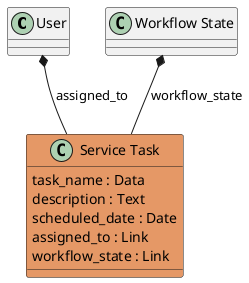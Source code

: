 @startuml
"User" *-- "Service Task" : assigned_to
"Workflow State" *-- "Service Task" : workflow_state
class "Service Task" #E59866 {
  task_name : Data
  description : Text
  scheduled_date : Date
  assigned_to : Link
  workflow_state : Link
}
@enduml